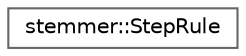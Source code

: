 digraph "Graphical Class Hierarchy"
{
 // LATEX_PDF_SIZE
  bgcolor="transparent";
  edge [fontname=Helvetica,fontsize=10,labelfontname=Helvetica,labelfontsize=10];
  node [fontname=Helvetica,fontsize=10,shape=box,height=0.2,width=0.4];
  rankdir="LR";
  Node0 [id="Node000000",label="stemmer::StepRule",height=0.2,width=0.4,color="grey40", fillcolor="white", style="filled",URL="$structstemmer_1_1StepRule.html",tooltip="Represents a suffix transformation rule."];
}

